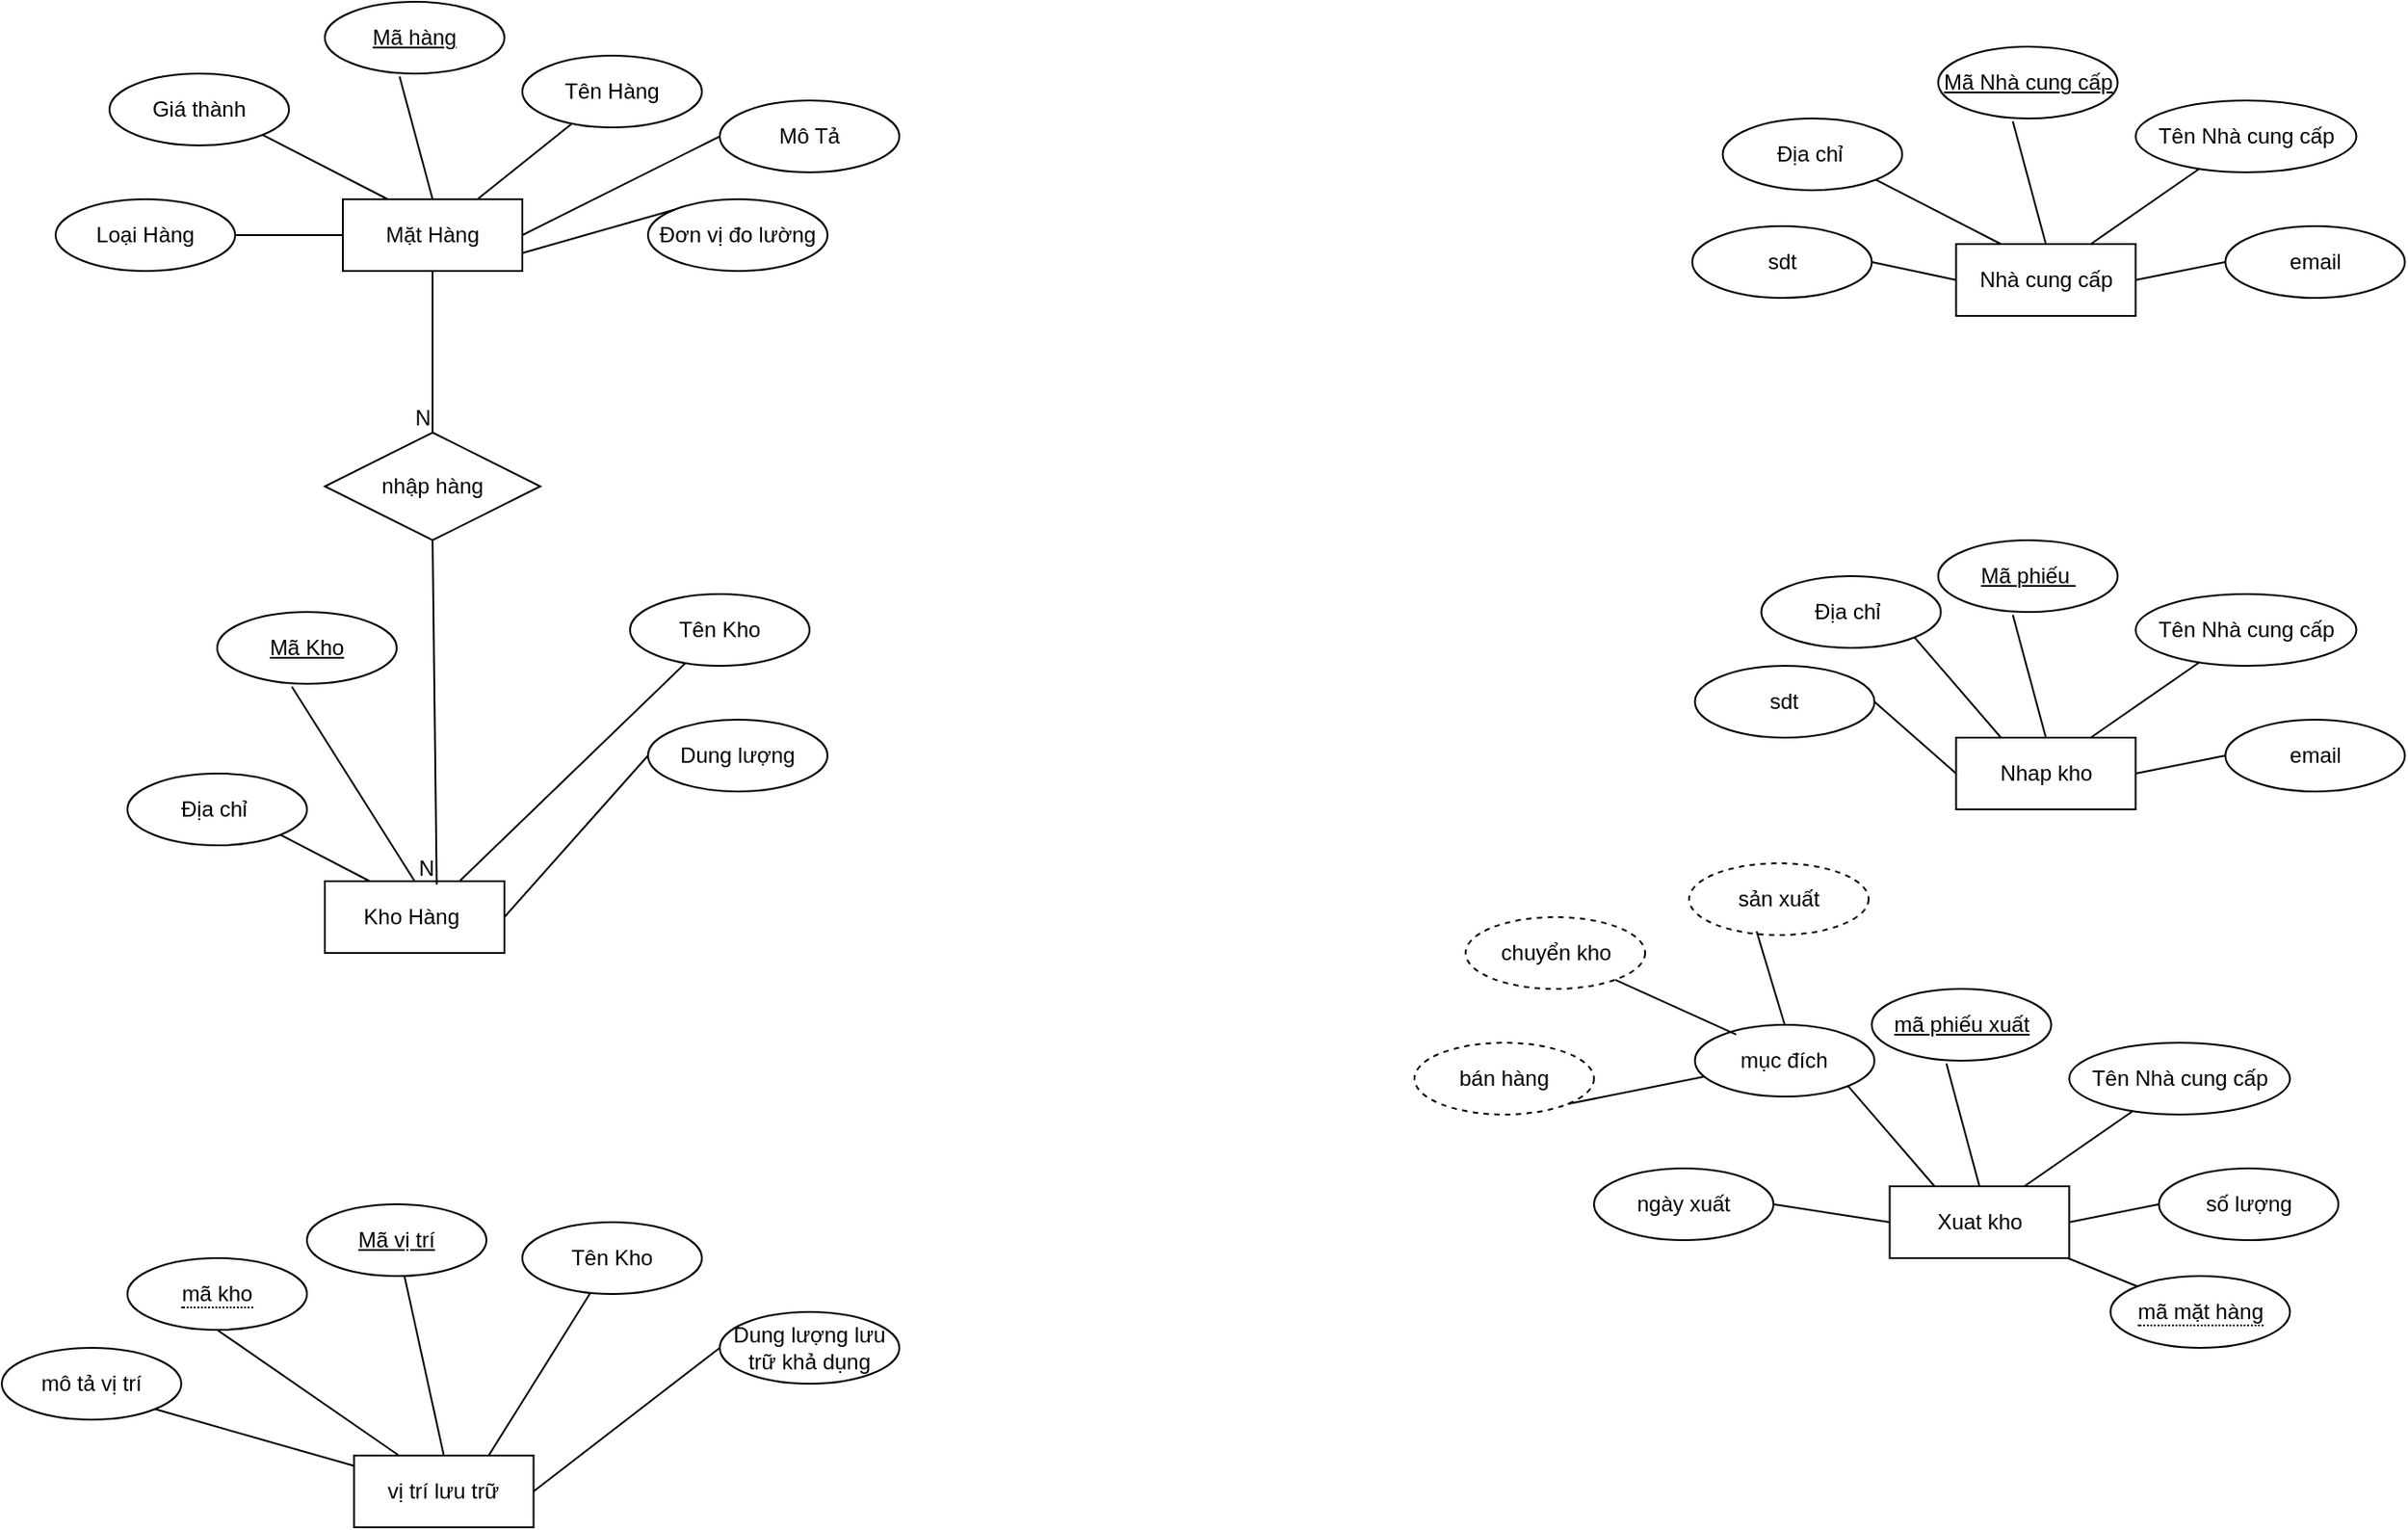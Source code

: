 <mxfile version="24.6.5" type="github">
  <diagram name="Trang-1" id="06NiPbeSpcmdZFb_LeKn">
    <mxGraphModel dx="1901" dy="1038" grid="1" gridSize="10" guides="1" tooltips="1" connect="1" arrows="1" fold="1" page="0" pageScale="1" pageWidth="827" pageHeight="1169" math="0" shadow="0">
      <root>
        <mxCell id="0" />
        <mxCell id="1" parent="0" />
        <mxCell id="-ROXyZ5aeN6AtwtJs4if-1" value="Mặt Hàng" style="whiteSpace=wrap;html=1;align=center;" parent="1" vertex="1">
          <mxGeometry x="-50" y="60" width="100" height="40" as="geometry" />
        </mxCell>
        <mxCell id="-ROXyZ5aeN6AtwtJs4if-3" value="" style="endArrow=none;html=1;rounded=0;exitX=0.75;exitY=0;exitDx=0;exitDy=0;" parent="1" source="-ROXyZ5aeN6AtwtJs4if-1" target="-ROXyZ5aeN6AtwtJs4if-7" edge="1">
          <mxGeometry relative="1" as="geometry">
            <mxPoint x="220" y="140" as="sourcePoint" />
            <mxPoint y="-80" as="targetPoint" />
          </mxGeometry>
        </mxCell>
        <mxCell id="-ROXyZ5aeN6AtwtJs4if-7" value="Tên Hàng" style="ellipse;whiteSpace=wrap;html=1;align=center;" parent="1" vertex="1">
          <mxGeometry x="50" y="-20" width="100" height="40" as="geometry" />
        </mxCell>
        <mxCell id="-ROXyZ5aeN6AtwtJs4if-8" value="Mã hàng" style="ellipse;whiteSpace=wrap;html=1;align=center;fontStyle=4;" parent="1" vertex="1">
          <mxGeometry x="-60" y="-50" width="100" height="40" as="geometry" />
        </mxCell>
        <mxCell id="-ROXyZ5aeN6AtwtJs4if-10" value="" style="endArrow=none;html=1;rounded=0;exitX=0.416;exitY=1.04;exitDx=0;exitDy=0;exitPerimeter=0;entryX=0.5;entryY=0;entryDx=0;entryDy=0;" parent="1" source="-ROXyZ5aeN6AtwtJs4if-8" target="-ROXyZ5aeN6AtwtJs4if-1" edge="1">
          <mxGeometry relative="1" as="geometry">
            <mxPoint x="220" y="140" as="sourcePoint" />
            <mxPoint x="380" y="140" as="targetPoint" />
          </mxGeometry>
        </mxCell>
        <mxCell id="-ROXyZ5aeN6AtwtJs4if-11" value="Mô Tả" style="ellipse;whiteSpace=wrap;html=1;align=center;" parent="1" vertex="1">
          <mxGeometry x="160" y="5" width="100" height="40" as="geometry" />
        </mxCell>
        <mxCell id="-ROXyZ5aeN6AtwtJs4if-12" value="" style="endArrow=none;html=1;rounded=0;exitX=1;exitY=0.5;exitDx=0;exitDy=0;entryX=0;entryY=0.5;entryDx=0;entryDy=0;" parent="1" source="-ROXyZ5aeN6AtwtJs4if-1" target="-ROXyZ5aeN6AtwtJs4if-11" edge="1">
          <mxGeometry relative="1" as="geometry">
            <mxPoint x="35" y="70" as="sourcePoint" />
            <mxPoint x="88" y="28" as="targetPoint" />
          </mxGeometry>
        </mxCell>
        <mxCell id="-ROXyZ5aeN6AtwtJs4if-13" value="Đơn vị đo lường" style="ellipse;whiteSpace=wrap;html=1;align=center;" parent="1" vertex="1">
          <mxGeometry x="120" y="60" width="100" height="40" as="geometry" />
        </mxCell>
        <mxCell id="-ROXyZ5aeN6AtwtJs4if-14" value="" style="endArrow=none;html=1;rounded=0;exitX=1;exitY=0.75;exitDx=0;exitDy=0;entryX=0;entryY=0;entryDx=0;entryDy=0;" parent="1" source="-ROXyZ5aeN6AtwtJs4if-1" target="-ROXyZ5aeN6AtwtJs4if-13" edge="1">
          <mxGeometry relative="1" as="geometry">
            <mxPoint x="60" y="90" as="sourcePoint" />
            <mxPoint x="110" y="80" as="targetPoint" />
          </mxGeometry>
        </mxCell>
        <mxCell id="-ROXyZ5aeN6AtwtJs4if-15" value="Giá thành" style="ellipse;whiteSpace=wrap;html=1;align=center;" parent="1" vertex="1">
          <mxGeometry x="-180" y="-10" width="100" height="40" as="geometry" />
        </mxCell>
        <mxCell id="-ROXyZ5aeN6AtwtJs4if-16" value="" style="endArrow=none;html=1;rounded=0;exitX=1;exitY=1;exitDx=0;exitDy=0;entryX=0.25;entryY=0;entryDx=0;entryDy=0;" parent="1" source="-ROXyZ5aeN6AtwtJs4if-15" target="-ROXyZ5aeN6AtwtJs4if-1" edge="1">
          <mxGeometry relative="1" as="geometry">
            <mxPoint x="-8" y="2" as="sourcePoint" />
            <mxPoint x="10" y="70" as="targetPoint" />
          </mxGeometry>
        </mxCell>
        <mxCell id="-ROXyZ5aeN6AtwtJs4if-17" value="Loại Hàng" style="ellipse;whiteSpace=wrap;html=1;align=center;" parent="1" vertex="1">
          <mxGeometry x="-210" y="60" width="100" height="40" as="geometry" />
        </mxCell>
        <mxCell id="-ROXyZ5aeN6AtwtJs4if-18" value="" style="endArrow=none;html=1;rounded=0;exitX=1;exitY=0.5;exitDx=0;exitDy=0;entryX=0;entryY=0.5;entryDx=0;entryDy=0;" parent="1" source="-ROXyZ5aeN6AtwtJs4if-17" target="-ROXyZ5aeN6AtwtJs4if-1" edge="1">
          <mxGeometry relative="1" as="geometry">
            <mxPoint x="-85" y="34" as="sourcePoint" />
            <mxPoint x="-15" y="70" as="targetPoint" />
          </mxGeometry>
        </mxCell>
        <mxCell id="-ROXyZ5aeN6AtwtJs4if-19" value="Kho Hàng&amp;nbsp;" style="whiteSpace=wrap;html=1;align=center;" parent="1" vertex="1">
          <mxGeometry x="-60" y="440" width="100" height="40" as="geometry" />
        </mxCell>
        <mxCell id="-ROXyZ5aeN6AtwtJs4if-20" value="" style="endArrow=none;html=1;rounded=0;exitX=0.75;exitY=0;exitDx=0;exitDy=0;" parent="1" source="-ROXyZ5aeN6AtwtJs4if-19" target="-ROXyZ5aeN6AtwtJs4if-21" edge="1">
          <mxGeometry relative="1" as="geometry">
            <mxPoint x="230" y="530" as="sourcePoint" />
            <mxPoint x="10" y="310" as="targetPoint" />
          </mxGeometry>
        </mxCell>
        <mxCell id="-ROXyZ5aeN6AtwtJs4if-21" value="Tên Kho" style="ellipse;whiteSpace=wrap;html=1;align=center;" parent="1" vertex="1">
          <mxGeometry x="110" y="280" width="100" height="40" as="geometry" />
        </mxCell>
        <mxCell id="-ROXyZ5aeN6AtwtJs4if-22" value="Mã Kho" style="ellipse;whiteSpace=wrap;html=1;align=center;fontStyle=4;" parent="1" vertex="1">
          <mxGeometry x="-120" y="290" width="100" height="40" as="geometry" />
        </mxCell>
        <mxCell id="-ROXyZ5aeN6AtwtJs4if-23" value="" style="endArrow=none;html=1;rounded=0;exitX=0.416;exitY=1.04;exitDx=0;exitDy=0;exitPerimeter=0;entryX=0.5;entryY=0;entryDx=0;entryDy=0;" parent="1" source="-ROXyZ5aeN6AtwtJs4if-22" target="-ROXyZ5aeN6AtwtJs4if-19" edge="1">
          <mxGeometry relative="1" as="geometry">
            <mxPoint x="230" y="530" as="sourcePoint" />
            <mxPoint x="390" y="530" as="targetPoint" />
          </mxGeometry>
        </mxCell>
        <mxCell id="-ROXyZ5aeN6AtwtJs4if-24" value="Dung lượng" style="ellipse;whiteSpace=wrap;html=1;align=center;" parent="1" vertex="1">
          <mxGeometry x="120" y="350" width="100" height="40" as="geometry" />
        </mxCell>
        <mxCell id="-ROXyZ5aeN6AtwtJs4if-25" value="" style="endArrow=none;html=1;rounded=0;exitX=1;exitY=0.5;exitDx=0;exitDy=0;entryX=0;entryY=0.5;entryDx=0;entryDy=0;" parent="1" source="-ROXyZ5aeN6AtwtJs4if-19" target="-ROXyZ5aeN6AtwtJs4if-24" edge="1">
          <mxGeometry relative="1" as="geometry">
            <mxPoint x="45" y="460" as="sourcePoint" />
            <mxPoint x="98" y="418" as="targetPoint" />
          </mxGeometry>
        </mxCell>
        <mxCell id="-ROXyZ5aeN6AtwtJs4if-28" value="Địa chỉ&amp;nbsp;" style="ellipse;whiteSpace=wrap;html=1;align=center;" parent="1" vertex="1">
          <mxGeometry x="-170" y="380" width="100" height="40" as="geometry" />
        </mxCell>
        <mxCell id="-ROXyZ5aeN6AtwtJs4if-29" value="" style="endArrow=none;html=1;rounded=0;exitX=1;exitY=1;exitDx=0;exitDy=0;entryX=0.25;entryY=0;entryDx=0;entryDy=0;" parent="1" source="-ROXyZ5aeN6AtwtJs4if-28" target="-ROXyZ5aeN6AtwtJs4if-19" edge="1">
          <mxGeometry relative="1" as="geometry">
            <mxPoint x="2" y="392" as="sourcePoint" />
            <mxPoint x="20" y="460" as="targetPoint" />
          </mxGeometry>
        </mxCell>
        <mxCell id="-ROXyZ5aeN6AtwtJs4if-32" value="Nhà cung cấp" style="whiteSpace=wrap;html=1;align=center;" parent="1" vertex="1">
          <mxGeometry x="848.75" y="85" width="100" height="40" as="geometry" />
        </mxCell>
        <mxCell id="-ROXyZ5aeN6AtwtJs4if-33" value="" style="endArrow=none;html=1;rounded=0;exitX=0.75;exitY=0;exitDx=0;exitDy=0;" parent="1" source="-ROXyZ5aeN6AtwtJs4if-32" target="-ROXyZ5aeN6AtwtJs4if-34" edge="1">
          <mxGeometry relative="1" as="geometry">
            <mxPoint x="1118.75" y="165" as="sourcePoint" />
            <mxPoint x="898.75" y="-55" as="targetPoint" />
          </mxGeometry>
        </mxCell>
        <mxCell id="-ROXyZ5aeN6AtwtJs4if-34" value="Tên Nhà cung cấp" style="ellipse;whiteSpace=wrap;html=1;align=center;" parent="1" vertex="1">
          <mxGeometry x="948.75" y="5" width="123" height="40" as="geometry" />
        </mxCell>
        <mxCell id="-ROXyZ5aeN6AtwtJs4if-35" value="Mã Nhà cung cấp" style="ellipse;whiteSpace=wrap;html=1;align=center;fontStyle=4;" parent="1" vertex="1">
          <mxGeometry x="838.75" y="-25" width="100" height="40" as="geometry" />
        </mxCell>
        <mxCell id="-ROXyZ5aeN6AtwtJs4if-36" value="" style="endArrow=none;html=1;rounded=0;exitX=0.416;exitY=1.04;exitDx=0;exitDy=0;exitPerimeter=0;entryX=0.5;entryY=0;entryDx=0;entryDy=0;" parent="1" source="-ROXyZ5aeN6AtwtJs4if-35" target="-ROXyZ5aeN6AtwtJs4if-32" edge="1">
          <mxGeometry relative="1" as="geometry">
            <mxPoint x="1118.75" y="165" as="sourcePoint" />
            <mxPoint x="1278.75" y="165" as="targetPoint" />
          </mxGeometry>
        </mxCell>
        <mxCell id="-ROXyZ5aeN6AtwtJs4if-37" value="email" style="ellipse;whiteSpace=wrap;html=1;align=center;" parent="1" vertex="1">
          <mxGeometry x="998.75" y="75" width="100" height="40" as="geometry" />
        </mxCell>
        <mxCell id="-ROXyZ5aeN6AtwtJs4if-38" value="" style="endArrow=none;html=1;rounded=0;exitX=1;exitY=0.5;exitDx=0;exitDy=0;entryX=0;entryY=0.5;entryDx=0;entryDy=0;" parent="1" source="-ROXyZ5aeN6AtwtJs4if-32" target="-ROXyZ5aeN6AtwtJs4if-37" edge="1">
          <mxGeometry relative="1" as="geometry">
            <mxPoint x="933.75" y="95" as="sourcePoint" />
            <mxPoint x="986.75" y="53" as="targetPoint" />
          </mxGeometry>
        </mxCell>
        <mxCell id="-ROXyZ5aeN6AtwtJs4if-39" value="Địa chỉ&amp;nbsp;" style="ellipse;whiteSpace=wrap;html=1;align=center;" parent="1" vertex="1">
          <mxGeometry x="718.75" y="15" width="100" height="40" as="geometry" />
        </mxCell>
        <mxCell id="-ROXyZ5aeN6AtwtJs4if-40" value="" style="endArrow=none;html=1;rounded=0;exitX=1;exitY=1;exitDx=0;exitDy=0;entryX=0.25;entryY=0;entryDx=0;entryDy=0;" parent="1" source="-ROXyZ5aeN6AtwtJs4if-39" target="-ROXyZ5aeN6AtwtJs4if-32" edge="1">
          <mxGeometry relative="1" as="geometry">
            <mxPoint x="890.75" y="27" as="sourcePoint" />
            <mxPoint x="908.75" y="95" as="targetPoint" />
          </mxGeometry>
        </mxCell>
        <mxCell id="-ROXyZ5aeN6AtwtJs4if-41" value="sdt" style="ellipse;whiteSpace=wrap;html=1;align=center;" parent="1" vertex="1">
          <mxGeometry x="701.75" y="75" width="100" height="40" as="geometry" />
        </mxCell>
        <mxCell id="-ROXyZ5aeN6AtwtJs4if-42" value="" style="endArrow=none;html=1;rounded=0;exitX=1;exitY=0.5;exitDx=0;exitDy=0;entryX=0;entryY=0.5;entryDx=0;entryDy=0;" parent="1" source="-ROXyZ5aeN6AtwtJs4if-41" target="-ROXyZ5aeN6AtwtJs4if-32" edge="1">
          <mxGeometry relative="1" as="geometry">
            <mxPoint x="813.75" y="59" as="sourcePoint" />
            <mxPoint x="883.75" y="95" as="targetPoint" />
          </mxGeometry>
        </mxCell>
        <mxCell id="-ROXyZ5aeN6AtwtJs4if-43" value="Nhap kho" style="whiteSpace=wrap;html=1;align=center;" parent="1" vertex="1">
          <mxGeometry x="848.75" y="360" width="100" height="40" as="geometry" />
        </mxCell>
        <mxCell id="-ROXyZ5aeN6AtwtJs4if-44" value="" style="endArrow=none;html=1;rounded=0;exitX=0.75;exitY=0;exitDx=0;exitDy=0;" parent="1" source="-ROXyZ5aeN6AtwtJs4if-43" target="-ROXyZ5aeN6AtwtJs4if-45" edge="1">
          <mxGeometry relative="1" as="geometry">
            <mxPoint x="1118.75" y="440" as="sourcePoint" />
            <mxPoint x="898.75" y="220" as="targetPoint" />
          </mxGeometry>
        </mxCell>
        <mxCell id="-ROXyZ5aeN6AtwtJs4if-45" value="Tên Nhà cung cấp" style="ellipse;whiteSpace=wrap;html=1;align=center;" parent="1" vertex="1">
          <mxGeometry x="948.75" y="280" width="123" height="40" as="geometry" />
        </mxCell>
        <mxCell id="-ROXyZ5aeN6AtwtJs4if-46" value="Mã phiếu&amp;nbsp;" style="ellipse;whiteSpace=wrap;html=1;align=center;fontStyle=4;" parent="1" vertex="1">
          <mxGeometry x="838.75" y="250" width="100" height="40" as="geometry" />
        </mxCell>
        <mxCell id="-ROXyZ5aeN6AtwtJs4if-47" value="" style="endArrow=none;html=1;rounded=0;exitX=0.416;exitY=1.04;exitDx=0;exitDy=0;exitPerimeter=0;entryX=0.5;entryY=0;entryDx=0;entryDy=0;" parent="1" source="-ROXyZ5aeN6AtwtJs4if-46" target="-ROXyZ5aeN6AtwtJs4if-43" edge="1">
          <mxGeometry relative="1" as="geometry">
            <mxPoint x="1118.75" y="440" as="sourcePoint" />
            <mxPoint x="1278.75" y="440" as="targetPoint" />
          </mxGeometry>
        </mxCell>
        <mxCell id="-ROXyZ5aeN6AtwtJs4if-48" value="email" style="ellipse;whiteSpace=wrap;html=1;align=center;" parent="1" vertex="1">
          <mxGeometry x="998.75" y="350" width="100" height="40" as="geometry" />
        </mxCell>
        <mxCell id="-ROXyZ5aeN6AtwtJs4if-49" value="" style="endArrow=none;html=1;rounded=0;exitX=1;exitY=0.5;exitDx=0;exitDy=0;entryX=0;entryY=0.5;entryDx=0;entryDy=0;" parent="1" source="-ROXyZ5aeN6AtwtJs4if-43" target="-ROXyZ5aeN6AtwtJs4if-48" edge="1">
          <mxGeometry relative="1" as="geometry">
            <mxPoint x="933.75" y="370" as="sourcePoint" />
            <mxPoint x="986.75" y="328" as="targetPoint" />
          </mxGeometry>
        </mxCell>
        <mxCell id="-ROXyZ5aeN6AtwtJs4if-50" value="Địa chỉ&amp;nbsp;" style="ellipse;whiteSpace=wrap;html=1;align=center;" parent="1" vertex="1">
          <mxGeometry x="740.25" y="270" width="100" height="40" as="geometry" />
        </mxCell>
        <mxCell id="-ROXyZ5aeN6AtwtJs4if-51" value="" style="endArrow=none;html=1;rounded=0;exitX=1;exitY=1;exitDx=0;exitDy=0;entryX=0.25;entryY=0;entryDx=0;entryDy=0;" parent="1" source="-ROXyZ5aeN6AtwtJs4if-50" target="-ROXyZ5aeN6AtwtJs4if-43" edge="1">
          <mxGeometry relative="1" as="geometry">
            <mxPoint x="890.75" y="302" as="sourcePoint" />
            <mxPoint x="908.75" y="370" as="targetPoint" />
          </mxGeometry>
        </mxCell>
        <mxCell id="-ROXyZ5aeN6AtwtJs4if-52" value="sdt" style="ellipse;whiteSpace=wrap;html=1;align=center;" parent="1" vertex="1">
          <mxGeometry x="703.25" y="320" width="100" height="40" as="geometry" />
        </mxCell>
        <mxCell id="-ROXyZ5aeN6AtwtJs4if-53" value="" style="endArrow=none;html=1;rounded=0;exitX=1;exitY=0.5;exitDx=0;exitDy=0;entryX=0;entryY=0.5;entryDx=0;entryDy=0;" parent="1" source="-ROXyZ5aeN6AtwtJs4if-52" target="-ROXyZ5aeN6AtwtJs4if-43" edge="1">
          <mxGeometry relative="1" as="geometry">
            <mxPoint x="813.75" y="334" as="sourcePoint" />
            <mxPoint x="883.75" y="370" as="targetPoint" />
          </mxGeometry>
        </mxCell>
        <mxCell id="D9ShZZUK0wbo1GwMVdP7-1" value="Xuat kho" style="whiteSpace=wrap;html=1;align=center;" vertex="1" parent="1">
          <mxGeometry x="811.75" y="610" width="100" height="40" as="geometry" />
        </mxCell>
        <mxCell id="D9ShZZUK0wbo1GwMVdP7-2" value="" style="endArrow=none;html=1;rounded=0;exitX=0.75;exitY=0;exitDx=0;exitDy=0;" edge="1" source="D9ShZZUK0wbo1GwMVdP7-1" target="D9ShZZUK0wbo1GwMVdP7-3" parent="1">
          <mxGeometry relative="1" as="geometry">
            <mxPoint x="1081.75" y="690" as="sourcePoint" />
            <mxPoint x="861.75" y="470" as="targetPoint" />
          </mxGeometry>
        </mxCell>
        <mxCell id="D9ShZZUK0wbo1GwMVdP7-3" value="Tên Nhà cung cấp" style="ellipse;whiteSpace=wrap;html=1;align=center;" vertex="1" parent="1">
          <mxGeometry x="911.75" y="530" width="123" height="40" as="geometry" />
        </mxCell>
        <mxCell id="D9ShZZUK0wbo1GwMVdP7-4" value="mã phiếu xuất" style="ellipse;whiteSpace=wrap;html=1;align=center;fontStyle=4;" vertex="1" parent="1">
          <mxGeometry x="801.75" y="500" width="100" height="40" as="geometry" />
        </mxCell>
        <mxCell id="D9ShZZUK0wbo1GwMVdP7-5" value="" style="endArrow=none;html=1;rounded=0;exitX=0.416;exitY=1.04;exitDx=0;exitDy=0;exitPerimeter=0;entryX=0.5;entryY=0;entryDx=0;entryDy=0;" edge="1" source="D9ShZZUK0wbo1GwMVdP7-4" target="D9ShZZUK0wbo1GwMVdP7-1" parent="1">
          <mxGeometry relative="1" as="geometry">
            <mxPoint x="1081.75" y="690" as="sourcePoint" />
            <mxPoint x="1241.75" y="690" as="targetPoint" />
          </mxGeometry>
        </mxCell>
        <mxCell id="D9ShZZUK0wbo1GwMVdP7-6" value="số lượng" style="ellipse;whiteSpace=wrap;html=1;align=center;" vertex="1" parent="1">
          <mxGeometry x="961.75" y="600" width="100" height="40" as="geometry" />
        </mxCell>
        <mxCell id="D9ShZZUK0wbo1GwMVdP7-7" value="" style="endArrow=none;html=1;rounded=0;exitX=1;exitY=0.5;exitDx=0;exitDy=0;entryX=0;entryY=0.5;entryDx=0;entryDy=0;" edge="1" source="D9ShZZUK0wbo1GwMVdP7-1" target="D9ShZZUK0wbo1GwMVdP7-6" parent="1">
          <mxGeometry relative="1" as="geometry">
            <mxPoint x="896.75" y="620" as="sourcePoint" />
            <mxPoint x="949.75" y="578" as="targetPoint" />
          </mxGeometry>
        </mxCell>
        <mxCell id="D9ShZZUK0wbo1GwMVdP7-8" value="mục đích" style="ellipse;whiteSpace=wrap;html=1;align=center;" vertex="1" parent="1">
          <mxGeometry x="703.25" y="520" width="100" height="40" as="geometry" />
        </mxCell>
        <mxCell id="D9ShZZUK0wbo1GwMVdP7-9" value="" style="endArrow=none;html=1;rounded=0;exitX=1;exitY=1;exitDx=0;exitDy=0;entryX=0.25;entryY=0;entryDx=0;entryDy=0;" edge="1" source="D9ShZZUK0wbo1GwMVdP7-8" target="D9ShZZUK0wbo1GwMVdP7-1" parent="1">
          <mxGeometry relative="1" as="geometry">
            <mxPoint x="853.75" y="552" as="sourcePoint" />
            <mxPoint x="871.75" y="620" as="targetPoint" />
          </mxGeometry>
        </mxCell>
        <mxCell id="D9ShZZUK0wbo1GwMVdP7-10" value="ngày xuất" style="ellipse;whiteSpace=wrap;html=1;align=center;" vertex="1" parent="1">
          <mxGeometry x="647" y="600" width="100" height="40" as="geometry" />
        </mxCell>
        <mxCell id="D9ShZZUK0wbo1GwMVdP7-11" value="" style="endArrow=none;html=1;rounded=0;exitX=1;exitY=0.5;exitDx=0;exitDy=0;entryX=0;entryY=0.5;entryDx=0;entryDy=0;" edge="1" source="D9ShZZUK0wbo1GwMVdP7-10" target="D9ShZZUK0wbo1GwMVdP7-1" parent="1">
          <mxGeometry relative="1" as="geometry">
            <mxPoint x="496.75" y="604" as="sourcePoint" />
            <mxPoint x="531.75" y="650" as="targetPoint" />
          </mxGeometry>
        </mxCell>
        <mxCell id="D9ShZZUK0wbo1GwMVdP7-13" value="&lt;span style=&quot;border-bottom: 1px dotted&quot;&gt;mã mặt hàng&lt;/span&gt;" style="ellipse;whiteSpace=wrap;html=1;align=center;" vertex="1" parent="1">
          <mxGeometry x="934.75" y="660" width="100" height="40" as="geometry" />
        </mxCell>
        <mxCell id="D9ShZZUK0wbo1GwMVdP7-14" value="" style="endArrow=none;html=1;rounded=0;" edge="1" parent="1" source="D9ShZZUK0wbo1GwMVdP7-1" target="D9ShZZUK0wbo1GwMVdP7-13">
          <mxGeometry relative="1" as="geometry">
            <mxPoint x="922" y="640" as="sourcePoint" />
            <mxPoint x="972" y="630" as="targetPoint" />
          </mxGeometry>
        </mxCell>
        <mxCell id="D9ShZZUK0wbo1GwMVdP7-15" value="bán hàng" style="ellipse;whiteSpace=wrap;html=1;align=center;dashed=1;" vertex="1" parent="1">
          <mxGeometry x="547" y="530" width="100" height="40" as="geometry" />
        </mxCell>
        <mxCell id="D9ShZZUK0wbo1GwMVdP7-16" value="sản xuất" style="ellipse;whiteSpace=wrap;html=1;align=center;dashed=1;" vertex="1" parent="1">
          <mxGeometry x="700" y="430" width="100" height="40" as="geometry" />
        </mxCell>
        <mxCell id="D9ShZZUK0wbo1GwMVdP7-17" value="chuyển kho" style="ellipse;whiteSpace=wrap;html=1;align=center;dashed=1;" vertex="1" parent="1">
          <mxGeometry x="575.5" y="460" width="100" height="40" as="geometry" />
        </mxCell>
        <mxCell id="D9ShZZUK0wbo1GwMVdP7-18" value="" style="endArrow=none;html=1;rounded=0;exitX=1;exitY=1;exitDx=0;exitDy=0;" edge="1" parent="1" source="D9ShZZUK0wbo1GwMVdP7-15" target="D9ShZZUK0wbo1GwMVdP7-8">
          <mxGeometry relative="1" as="geometry">
            <mxPoint x="776" y="600" as="sourcePoint" />
            <mxPoint x="822" y="640" as="targetPoint" />
          </mxGeometry>
        </mxCell>
        <mxCell id="D9ShZZUK0wbo1GwMVdP7-19" value="" style="endArrow=none;html=1;rounded=0;entryX=0.23;entryY=0.135;entryDx=0;entryDy=0;entryPerimeter=0;" edge="1" parent="1" source="D9ShZZUK0wbo1GwMVdP7-17" target="D9ShZZUK0wbo1GwMVdP7-8">
          <mxGeometry relative="1" as="geometry">
            <mxPoint x="657" y="510" as="sourcePoint" />
            <mxPoint x="718" y="559" as="targetPoint" />
          </mxGeometry>
        </mxCell>
        <mxCell id="D9ShZZUK0wbo1GwMVdP7-20" value="" style="endArrow=none;html=1;rounded=0;exitX=0.376;exitY=0.947;exitDx=0;exitDy=0;entryX=0.5;entryY=0;entryDx=0;entryDy=0;exitPerimeter=0;" edge="1" parent="1" source="D9ShZZUK0wbo1GwMVdP7-16" target="D9ShZZUK0wbo1GwMVdP7-8">
          <mxGeometry relative="1" as="geometry">
            <mxPoint x="761.75" y="500" as="sourcePoint" />
            <mxPoint x="736" y="535" as="targetPoint" />
          </mxGeometry>
        </mxCell>
        <mxCell id="D9ShZZUK0wbo1GwMVdP7-22" value="vị trí lưu trữ" style="whiteSpace=wrap;html=1;align=center;" vertex="1" parent="1">
          <mxGeometry x="-43.75" y="760" width="100" height="40" as="geometry" />
        </mxCell>
        <mxCell id="D9ShZZUK0wbo1GwMVdP7-23" value="" style="endArrow=none;html=1;rounded=0;exitX=0.75;exitY=0;exitDx=0;exitDy=0;" edge="1" source="D9ShZZUK0wbo1GwMVdP7-22" target="D9ShZZUK0wbo1GwMVdP7-24" parent="1">
          <mxGeometry relative="1" as="geometry">
            <mxPoint x="220" y="790" as="sourcePoint" />
            <mxPoint y="570" as="targetPoint" />
          </mxGeometry>
        </mxCell>
        <mxCell id="D9ShZZUK0wbo1GwMVdP7-24" value="Tên Kho" style="ellipse;whiteSpace=wrap;html=1;align=center;" vertex="1" parent="1">
          <mxGeometry x="50" y="630" width="100" height="40" as="geometry" />
        </mxCell>
        <mxCell id="D9ShZZUK0wbo1GwMVdP7-25" value="" style="endArrow=none;html=1;rounded=0;entryX=0.5;entryY=0;entryDx=0;entryDy=0;" edge="1" target="D9ShZZUK0wbo1GwMVdP7-22" parent="1" source="D9ShZZUK0wbo1GwMVdP7-30">
          <mxGeometry relative="1" as="geometry">
            <mxPoint x="-38" y="652" as="sourcePoint" />
            <mxPoint x="380" y="790" as="targetPoint" />
          </mxGeometry>
        </mxCell>
        <mxCell id="D9ShZZUK0wbo1GwMVdP7-26" value="Dung lượng lưu trữ khả dụng" style="ellipse;whiteSpace=wrap;html=1;align=center;" vertex="1" parent="1">
          <mxGeometry x="160" y="680" width="100" height="40" as="geometry" />
        </mxCell>
        <mxCell id="D9ShZZUK0wbo1GwMVdP7-27" value="" style="endArrow=none;html=1;rounded=0;exitX=1;exitY=0.5;exitDx=0;exitDy=0;entryX=0;entryY=0.5;entryDx=0;entryDy=0;" edge="1" source="D9ShZZUK0wbo1GwMVdP7-22" target="D9ShZZUK0wbo1GwMVdP7-26" parent="1">
          <mxGeometry relative="1" as="geometry">
            <mxPoint x="35" y="720" as="sourcePoint" />
            <mxPoint x="88" y="678" as="targetPoint" />
          </mxGeometry>
        </mxCell>
        <mxCell id="D9ShZZUK0wbo1GwMVdP7-28" value="mô tả vị trí" style="ellipse;whiteSpace=wrap;html=1;align=center;" vertex="1" parent="1">
          <mxGeometry x="-240" y="700" width="100" height="40" as="geometry" />
        </mxCell>
        <mxCell id="D9ShZZUK0wbo1GwMVdP7-29" value="" style="endArrow=none;html=1;rounded=0;exitX=1;exitY=1;exitDx=0;exitDy=0;" edge="1" source="D9ShZZUK0wbo1GwMVdP7-28" target="D9ShZZUK0wbo1GwMVdP7-22" parent="1">
          <mxGeometry relative="1" as="geometry">
            <mxPoint x="-8" y="652" as="sourcePoint" />
            <mxPoint x="10" y="720" as="targetPoint" />
          </mxGeometry>
        </mxCell>
        <mxCell id="D9ShZZUK0wbo1GwMVdP7-30" value="Mã vị trí" style="ellipse;whiteSpace=wrap;html=1;align=center;fontStyle=4;" vertex="1" parent="1">
          <mxGeometry x="-70" y="620" width="100" height="40" as="geometry" />
        </mxCell>
        <mxCell id="D9ShZZUK0wbo1GwMVdP7-31" value="&lt;span style=&quot;border-bottom: 1px dotted&quot;&gt;mã kho&lt;/span&gt;" style="ellipse;whiteSpace=wrap;html=1;align=center;" vertex="1" parent="1">
          <mxGeometry x="-170" y="650" width="100" height="40" as="geometry" />
        </mxCell>
        <mxCell id="D9ShZZUK0wbo1GwMVdP7-32" value="" style="endArrow=none;html=1;rounded=0;exitX=0.5;exitY=1;exitDx=0;exitDy=0;entryX=0.25;entryY=0;entryDx=0;entryDy=0;" edge="1" parent="1" source="D9ShZZUK0wbo1GwMVdP7-31" target="D9ShZZUK0wbo1GwMVdP7-22">
          <mxGeometry relative="1" as="geometry">
            <mxPoint x="-145" y="744" as="sourcePoint" />
            <mxPoint x="-34" y="776" as="targetPoint" />
          </mxGeometry>
        </mxCell>
        <mxCell id="D9ShZZUK0wbo1GwMVdP7-33" value="nhập hàng" style="shape=rhombus;perimeter=rhombusPerimeter;whiteSpace=wrap;html=1;align=center;" vertex="1" parent="1">
          <mxGeometry x="-60" y="190" width="120" height="60" as="geometry" />
        </mxCell>
        <mxCell id="D9ShZZUK0wbo1GwMVdP7-44" value="" style="endArrow=none;html=1;rounded=0;exitX=0.5;exitY=1;exitDx=0;exitDy=0;entryX=0.5;entryY=0;entryDx=0;entryDy=0;" edge="1" parent="1" source="-ROXyZ5aeN6AtwtJs4if-1" target="D9ShZZUK0wbo1GwMVdP7-33">
          <mxGeometry relative="1" as="geometry">
            <mxPoint x="470" y="270" as="sourcePoint" />
            <mxPoint x="630" y="270" as="targetPoint" />
          </mxGeometry>
        </mxCell>
        <mxCell id="D9ShZZUK0wbo1GwMVdP7-45" value="N" style="resizable=0;html=1;whiteSpace=wrap;align=right;verticalAlign=bottom;" connectable="0" vertex="1" parent="D9ShZZUK0wbo1GwMVdP7-44">
          <mxGeometry x="1" relative="1" as="geometry" />
        </mxCell>
        <mxCell id="D9ShZZUK0wbo1GwMVdP7-46" value="" style="endArrow=none;html=1;rounded=0;exitX=0.5;exitY=1;exitDx=0;exitDy=0;entryX=0.623;entryY=0.047;entryDx=0;entryDy=0;entryPerimeter=0;" edge="1" parent="1" source="D9ShZZUK0wbo1GwMVdP7-33" target="-ROXyZ5aeN6AtwtJs4if-19">
          <mxGeometry relative="1" as="geometry">
            <mxPoint x="470" y="270" as="sourcePoint" />
            <mxPoint x="630" y="270" as="targetPoint" />
          </mxGeometry>
        </mxCell>
        <mxCell id="D9ShZZUK0wbo1GwMVdP7-47" value="N" style="resizable=0;html=1;whiteSpace=wrap;align=right;verticalAlign=bottom;" connectable="0" vertex="1" parent="D9ShZZUK0wbo1GwMVdP7-46">
          <mxGeometry x="1" relative="1" as="geometry" />
        </mxCell>
      </root>
    </mxGraphModel>
  </diagram>
</mxfile>
